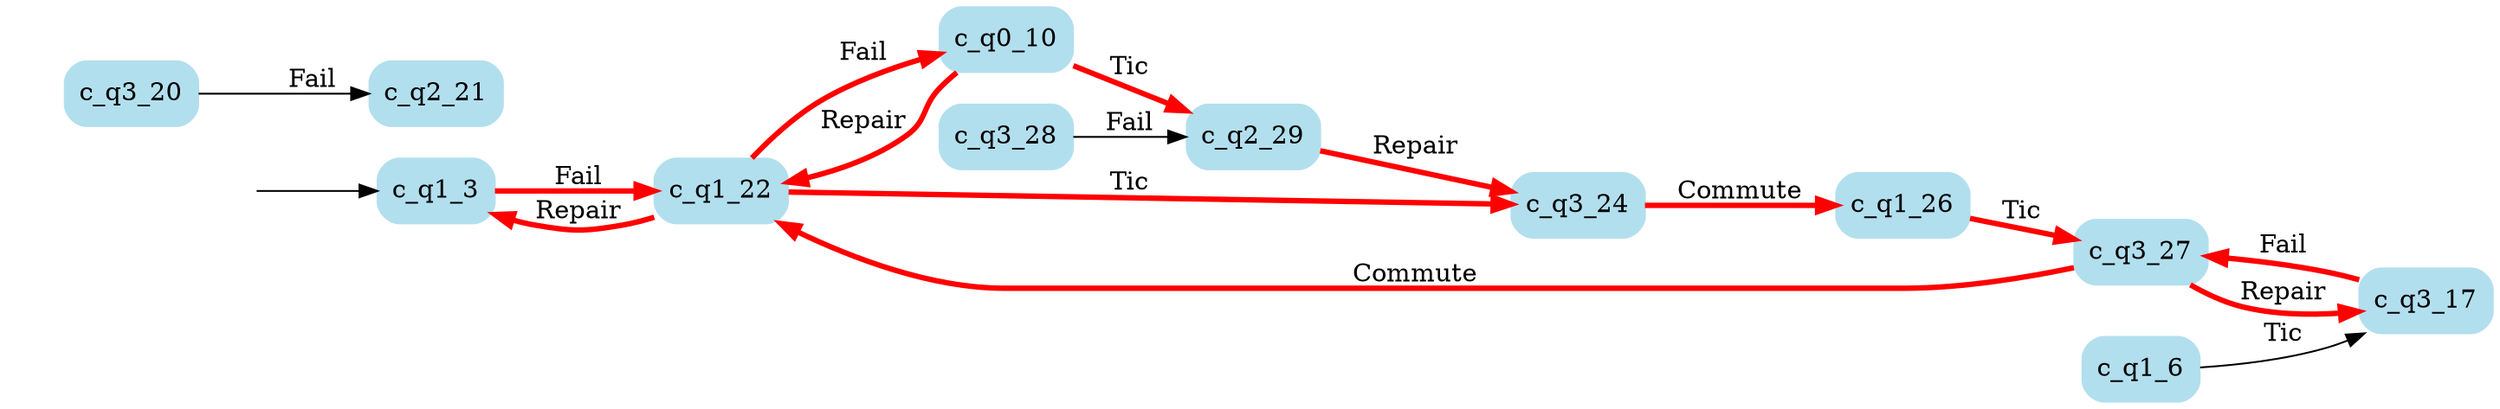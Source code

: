 digraph G {

	rankdir = LR;

	start_c_q1_3[style=invisible];

	node[shape=box, style="rounded, filled", color=lightblue2];

	c_q2_29[label="c_q2_29"];
	c_q0_10[label="c_q0_10"];
	c_q3_20[label="c_q3_20"];
	c_q2_21[label="c_q2_21"];
	c_q3_28[label="c_q3_28"];
	c_q3_17[label="c_q3_17"];
	c_q3_24[label="c_q3_24"];
	c_q1_6[label="c_q1_6"];
	c_q1_22[label="c_q1_22"];
	c_q3_27[label="c_q3_27"];
	c_q1_26[label="c_q1_26"];
	c_q1_3[label="c_q1_3"];

	start_c_q1_3 -> c_q1_3;
	c_q1_3 -> c_q1_22[label="Fail", penwidth=3, color=red];
	c_q1_22 -> c_q1_3[label="Repair", penwidth=3, color=red];
	c_q1_22 -> c_q0_10[label="Fail", penwidth=3, color=red];
	c_q1_6 -> c_q3_17[label="Tic"];
	c_q0_10 -> c_q1_22[label="Repair", penwidth=3, color=red];
	c_q0_10 -> c_q2_29[label="Tic", penwidth=3, color=red];
	c_q2_29 -> c_q3_24[label="Repair", penwidth=3, color=red];
	c_q3_17 -> c_q3_27[label="Fail", penwidth=3, color=red];
	c_q3_27 -> c_q3_17[label="Repair", penwidth=3, color=red];
	c_q3_27 -> c_q1_22[label="Commute", penwidth=3, color=red];
	c_q3_20 -> c_q2_21[label="Fail"];
	c_q1_22 -> c_q3_24[label="Tic", penwidth=3, color=red];
	c_q3_24 -> c_q1_26[label="Commute", penwidth=3, color=red];
	c_q1_26 -> c_q3_27[label="Tic", penwidth=3, color=red];
	c_q3_28 -> c_q2_29[label="Fail"];

}